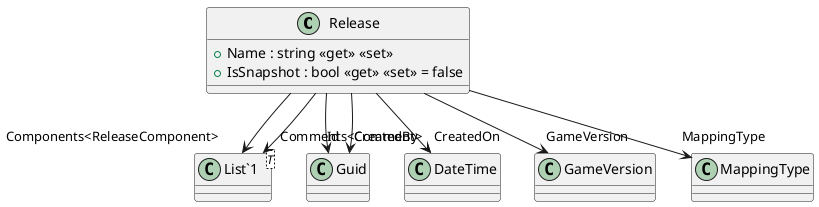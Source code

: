 @startuml
class Release {
    + Name : string <<get>> <<set>>
    + IsSnapshot : bool <<get>> <<set>> = false
}
class "List`1"<T> {
}
Release --> "Id" Guid
Release --> "CreatedOn" DateTime
Release --> "CreatedBy" Guid
Release --> "GameVersion" GameVersion
Release --> "MappingType" MappingType
Release --> "Components<ReleaseComponent>" "List`1"
Release --> "Comments<Comment>" "List`1"
@enduml
